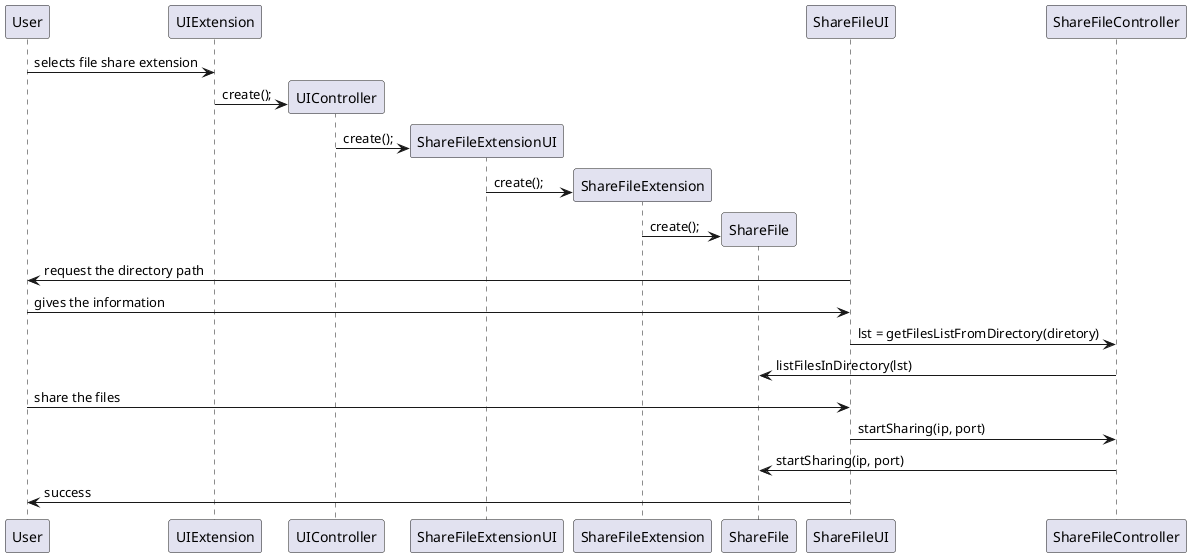 @startuml
participant "User" as User
participant "UIExtension" as UIExtension
participant "UIController" as UIController
participant "ShareFileExtensionUI" as ShareFileExtensionUI
participant "ShareFileExtension" as ShareFileExtension
participant "ShareFile" as ShareFile
 


User->UIExtension: selects file share extension
create UIController
UIExtension->UIController: create();
create ShareFileExtensionUI
UIController->ShareFileExtensionUI: create();

create ShareFileExtension
ShareFileExtensionUI->ShareFileExtension: create();


create ShareFile
ShareFileExtension->ShareFile: create();

ShareFileUI -> User: request the directory path
User -> ShareFileUI: gives the information

ShareFileUI->ShareFileController: lst = getFilesListFromDirectory(diretory)
ShareFileController -> ShareFile: listFilesInDirectory(lst)

User -> ShareFileUI: share the files
ShareFileUI -> ShareFileController: startSharing(ip, port)
ShareFileController->ShareFile: startSharing(ip, port)
ShareFileUI->User: success


@enduml